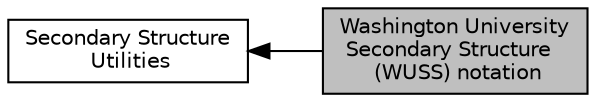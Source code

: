digraph "Washington University Secondary Structure (WUSS) notation"
{
  bgcolor="transparent";
  edge [fontname="Helvetica",fontsize="10",labelfontname="Helvetica",labelfontsize="10"];
  node [fontname="Helvetica",fontsize="10",shape=box];
  rankdir=LR;
  Node2 [label="Secondary Structure\l Utilities",height=0.2,width=0.4,color="black",URL="$group__struct__utils.html",tooltip="Functions to create, parse, convert, manipulate, and compare secondary structure representations."];
  Node1 [label="Washington University\l Secondary Structure\l (WUSS) notation",height=0.2,width=0.4,color="black", fillcolor="grey75", style="filled", fontcolor="black",tooltip="The WUSS notation, as frequently used for consensus secondary structures in Stockholm 1...."];
  Node2->Node1 [shape=plaintext, dir="back", style="solid"];
}
